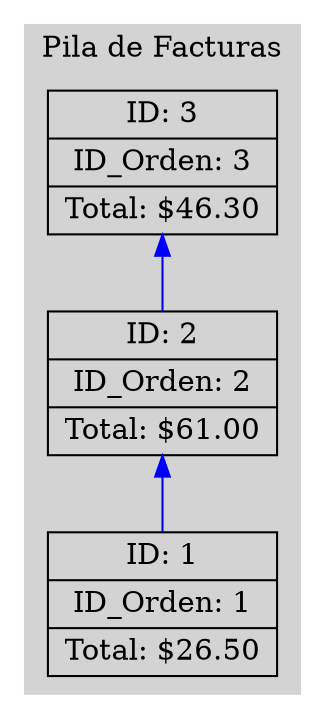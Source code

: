 digraph G {
    rankdir=TB;
    node [shape=record];
    subgraph cluster_0 {
        label = "Pila de Facturas";
        style=filled;
        color=lightgrey;
        node3 [label="{ID: 3 | ID_Orden: 3 | Total: $46.30}"];
        node2 [label="{ID: 2 | ID_Orden: 2 | Total: $61.00}"];
        node1 [label="{ID: 1 | ID_Orden: 1 | Total: $26.50}"];
        node3 -> node2 [dir=back, color="blue"];
        node2 -> node1 [dir=back, color="blue"];
    }
}
